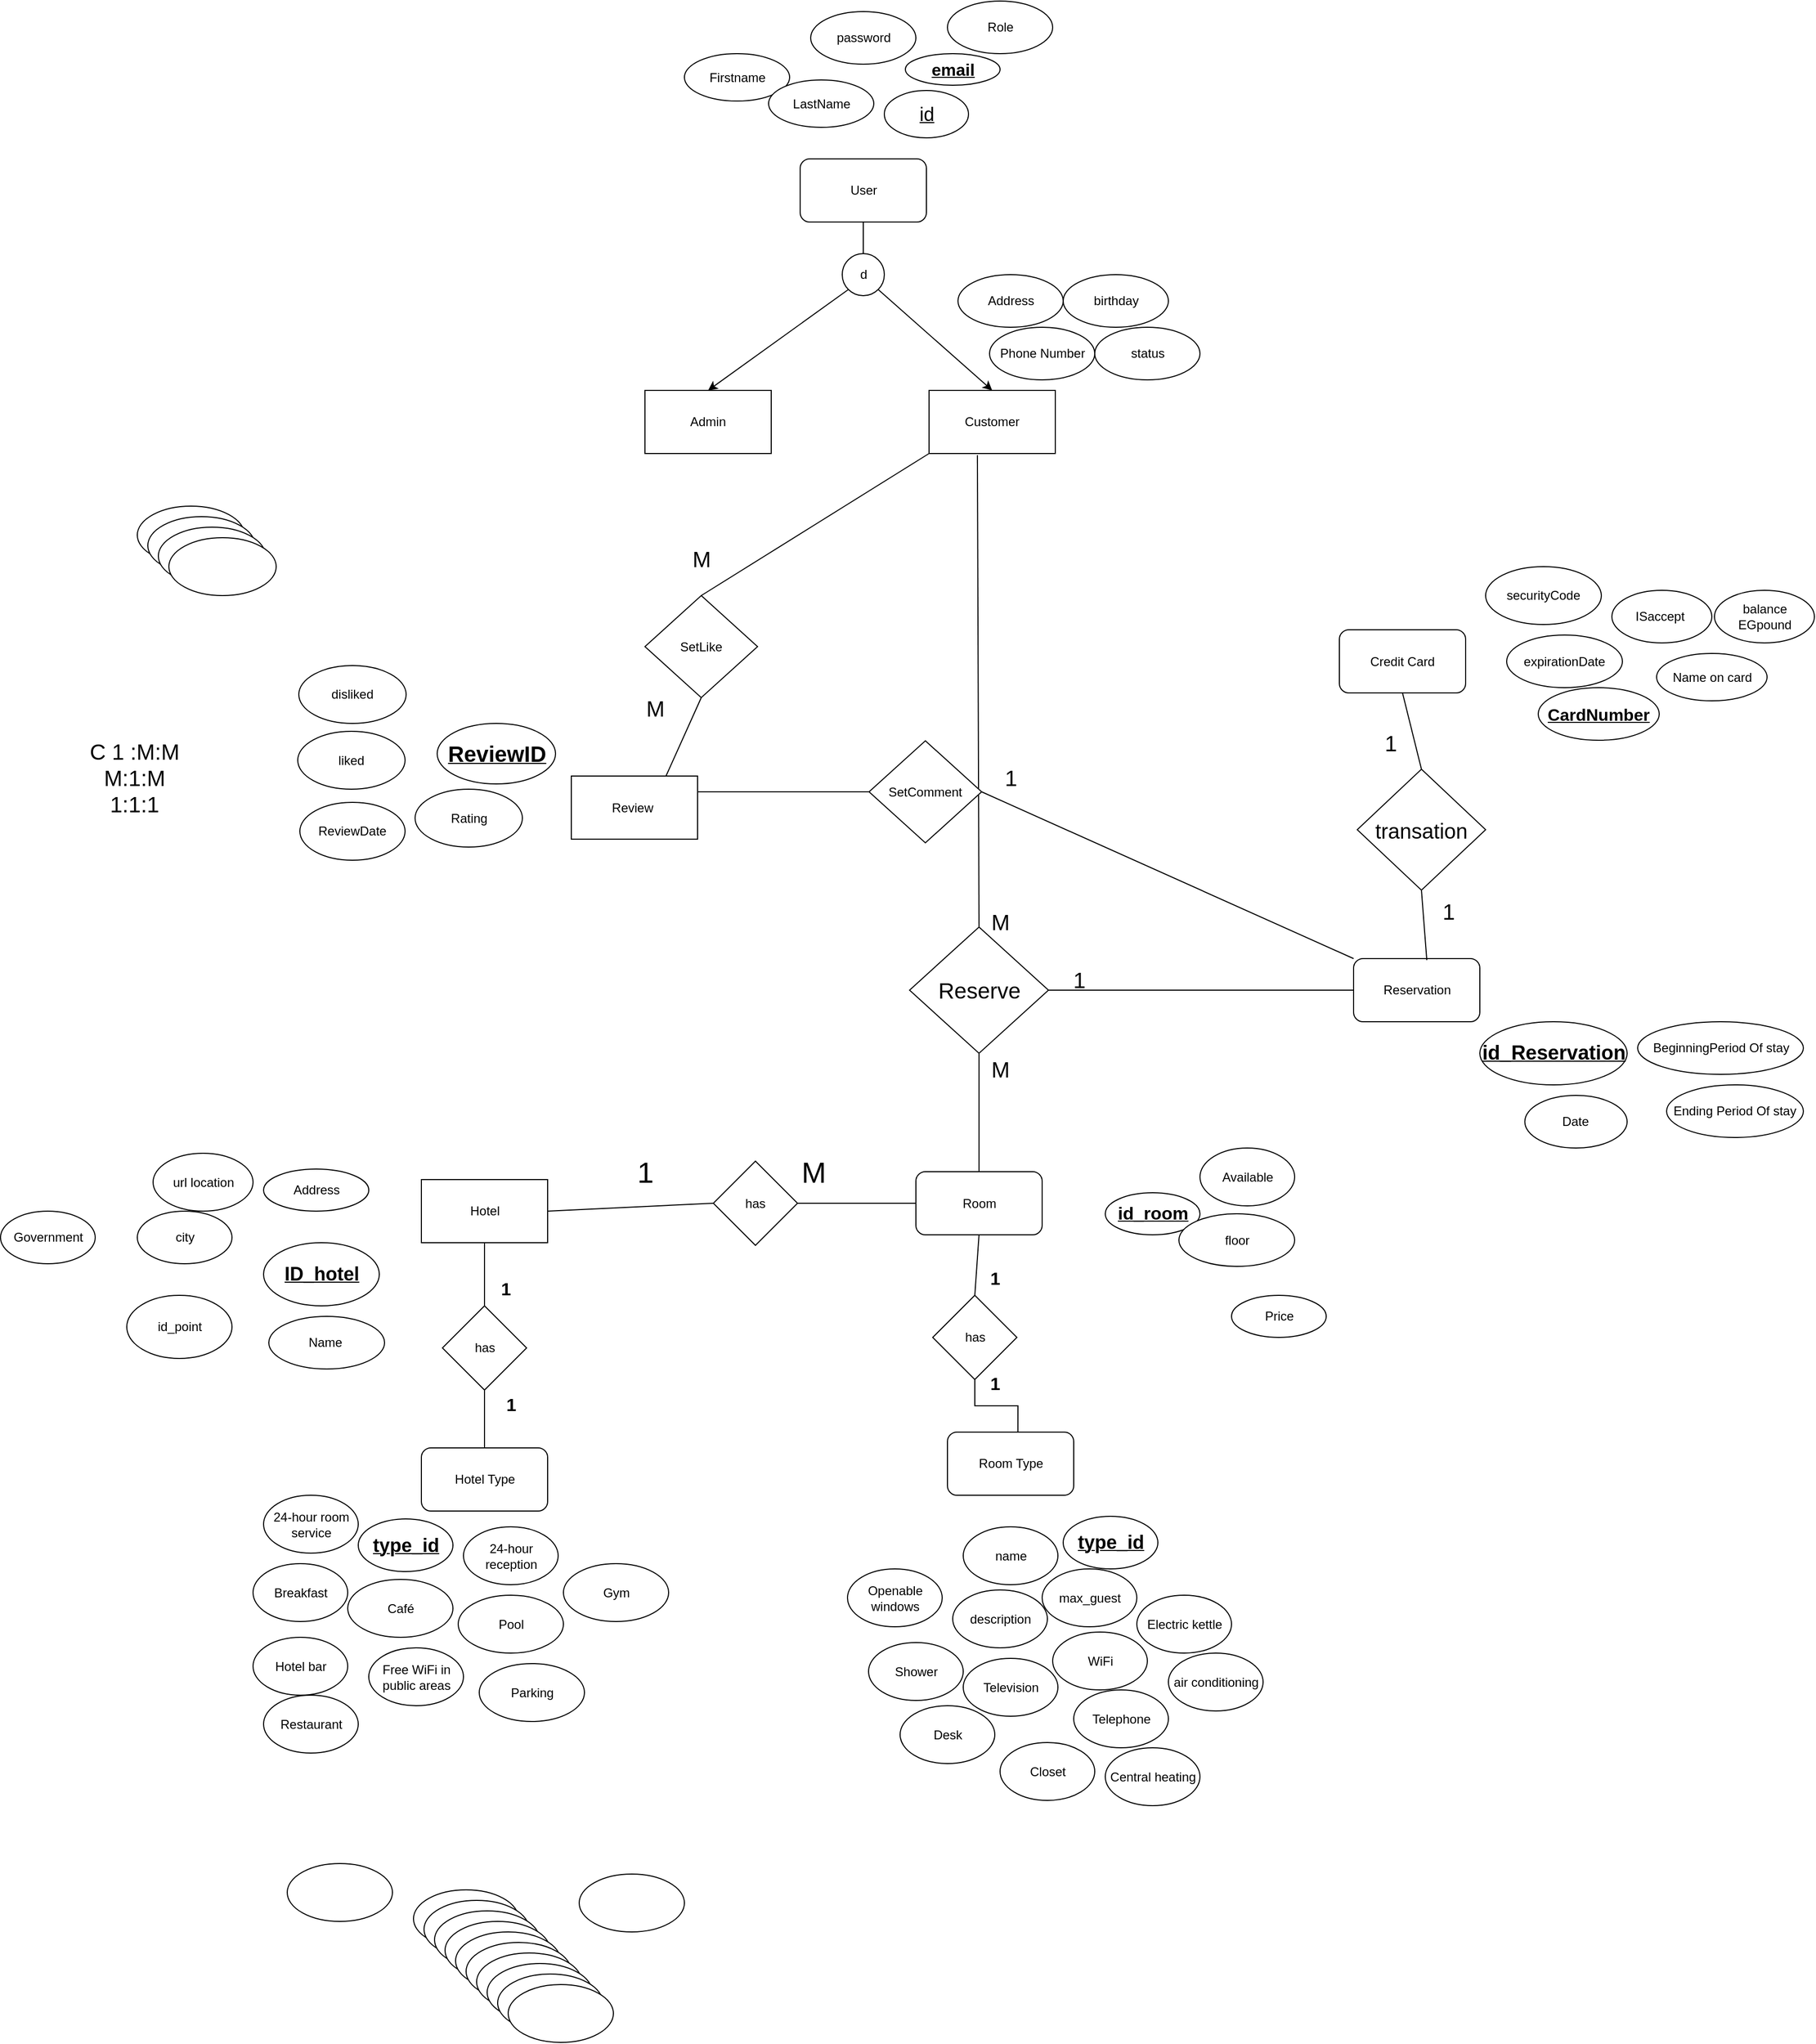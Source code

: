 <mxfile version="21.5.0" type="device">
  <diagram name="Page-1" id="N8onpF2-kxXgLM6y-lRp">
    <mxGraphModel dx="1344" dy="1395" grid="1" gridSize="10" guides="1" tooltips="1" connect="1" arrows="1" fold="1" page="1" pageScale="1" pageWidth="850" pageHeight="1100" math="0" shadow="0">
      <root>
        <mxCell id="0" />
        <mxCell id="1" parent="0" />
        <mxCell id="qSy8-06cTu9Xhi6yN8fT-19" style="edgeStyle=orthogonalEdgeStyle;rounded=0;orthogonalLoop=1;jettySize=auto;html=1;exitX=0.5;exitY=1;exitDx=0;exitDy=0;entryX=0.5;entryY=0;entryDx=0;entryDy=0;endArrow=none;endFill=0;" parent="1" source="qSy8-06cTu9Xhi6yN8fT-1" target="qSy8-06cTu9Xhi6yN8fT-18" edge="1">
          <mxGeometry relative="1" as="geometry" />
        </mxCell>
        <mxCell id="qSy8-06cTu9Xhi6yN8fT-1" value="User" style="rounded=1;whiteSpace=wrap;html=1;" parent="1" vertex="1">
          <mxGeometry x="507.5" y="-150" width="120" height="60" as="geometry" />
        </mxCell>
        <mxCell id="qSy8-06cTu9Xhi6yN8fT-2" value="&lt;u&gt;&lt;font style=&quot;font-size: 16px;&quot;&gt;&lt;b&gt;email&lt;/b&gt;&lt;/font&gt;&lt;/u&gt;" style="ellipse;whiteSpace=wrap;html=1;" parent="1" vertex="1">
          <mxGeometry x="607.5" y="-250" width="90" height="30" as="geometry" />
        </mxCell>
        <mxCell id="qSy8-06cTu9Xhi6yN8fT-3" value="&lt;u&gt;&lt;font style=&quot;font-size: 18px;&quot;&gt;id&lt;/font&gt;&lt;/u&gt;" style="ellipse;whiteSpace=wrap;html=1;" parent="1" vertex="1">
          <mxGeometry x="587.5" y="-215" width="80" height="45" as="geometry" />
        </mxCell>
        <mxCell id="qSy8-06cTu9Xhi6yN8fT-4" value="Firstname" style="ellipse;whiteSpace=wrap;html=1;" parent="1" vertex="1">
          <mxGeometry x="397.5" y="-250" width="100" height="45" as="geometry" />
        </mxCell>
        <mxCell id="qSy8-06cTu9Xhi6yN8fT-5" value="LastName" style="ellipse;whiteSpace=wrap;html=1;" parent="1" vertex="1">
          <mxGeometry x="477.5" y="-225" width="100" height="45" as="geometry" />
        </mxCell>
        <mxCell id="qSy8-06cTu9Xhi6yN8fT-6" value="Phone Number" style="ellipse;whiteSpace=wrap;html=1;" parent="1" vertex="1">
          <mxGeometry x="687.5" y="10" width="100" height="50" as="geometry" />
        </mxCell>
        <mxCell id="qSy8-06cTu9Xhi6yN8fT-7" value="status" style="ellipse;whiteSpace=wrap;html=1;" parent="1" vertex="1">
          <mxGeometry x="787.5" y="10" width="100" height="50" as="geometry" />
        </mxCell>
        <mxCell id="qSy8-06cTu9Xhi6yN8fT-9" value="Role" style="ellipse;whiteSpace=wrap;html=1;" parent="1" vertex="1">
          <mxGeometry x="647.5" y="-300" width="100" height="50" as="geometry" />
        </mxCell>
        <mxCell id="qSy8-06cTu9Xhi6yN8fT-10" value="password" style="ellipse;whiteSpace=wrap;html=1;" parent="1" vertex="1">
          <mxGeometry x="517.5" y="-290" width="100" height="50" as="geometry" />
        </mxCell>
        <mxCell id="qSy8-06cTu9Xhi6yN8fT-11" value="birthday" style="ellipse;whiteSpace=wrap;html=1;" parent="1" vertex="1">
          <mxGeometry x="757.5" y="-40" width="100" height="50" as="geometry" />
        </mxCell>
        <mxCell id="qSy8-06cTu9Xhi6yN8fT-21" style="rounded=0;orthogonalLoop=1;jettySize=auto;html=1;exitX=1;exitY=1;exitDx=0;exitDy=0;entryX=0.5;entryY=0;entryDx=0;entryDy=0;" parent="1" source="qSy8-06cTu9Xhi6yN8fT-18" target="qSy8-06cTu9Xhi6yN8fT-20" edge="1">
          <mxGeometry relative="1" as="geometry" />
        </mxCell>
        <mxCell id="qSy8-06cTu9Xhi6yN8fT-23" style="rounded=0;orthogonalLoop=1;jettySize=auto;html=1;exitX=0;exitY=1;exitDx=0;exitDy=0;entryX=0.5;entryY=0;entryDx=0;entryDy=0;" parent="1" source="qSy8-06cTu9Xhi6yN8fT-18" target="qSy8-06cTu9Xhi6yN8fT-22" edge="1">
          <mxGeometry relative="1" as="geometry" />
        </mxCell>
        <mxCell id="qSy8-06cTu9Xhi6yN8fT-18" value="d" style="ellipse;whiteSpace=wrap;html=1;aspect=fixed;" parent="1" vertex="1">
          <mxGeometry x="547.5" y="-60" width="40" height="40" as="geometry" />
        </mxCell>
        <mxCell id="qSy8-06cTu9Xhi6yN8fT-126" style="rounded=0;orthogonalLoop=1;jettySize=auto;html=1;exitX=0.383;exitY=1.026;exitDx=0;exitDy=0;entryX=0.5;entryY=0;entryDx=0;entryDy=0;endArrow=none;endFill=0;exitPerimeter=0;" parent="1" source="qSy8-06cTu9Xhi6yN8fT-20" target="qSy8-06cTu9Xhi6yN8fT-125" edge="1">
          <mxGeometry relative="1" as="geometry" />
        </mxCell>
        <mxCell id="lZUNYfG5J8e8m-bPodBG-9" style="rounded=0;orthogonalLoop=1;jettySize=auto;html=1;exitX=0;exitY=1;exitDx=0;exitDy=0;entryX=0.5;entryY=0;entryDx=0;entryDy=0;endArrow=none;endFill=0;" edge="1" parent="1" source="qSy8-06cTu9Xhi6yN8fT-20" target="lZUNYfG5J8e8m-bPodBG-8">
          <mxGeometry relative="1" as="geometry" />
        </mxCell>
        <mxCell id="qSy8-06cTu9Xhi6yN8fT-20" value="Customer" style="rounded=0;whiteSpace=wrap;html=1;" parent="1" vertex="1">
          <mxGeometry x="630" y="70" width="120" height="60" as="geometry" />
        </mxCell>
        <mxCell id="qSy8-06cTu9Xhi6yN8fT-22" value="Admin" style="rounded=0;whiteSpace=wrap;html=1;" parent="1" vertex="1">
          <mxGeometry x="360" y="70" width="120" height="60" as="geometry" />
        </mxCell>
        <mxCell id="qSy8-06cTu9Xhi6yN8fT-24" value="Address" style="ellipse;whiteSpace=wrap;html=1;" parent="1" vertex="1">
          <mxGeometry x="657.5" y="-40" width="100" height="50" as="geometry" />
        </mxCell>
        <mxCell id="qSy8-06cTu9Xhi6yN8fT-84" style="rounded=0;orthogonalLoop=1;jettySize=auto;html=1;exitX=0.5;exitY=1;exitDx=0;exitDy=0;entryX=0.5;entryY=0;entryDx=0;entryDy=0;endArrow=none;endFill=0;" parent="1" source="qSy8-06cTu9Xhi6yN8fT-25" target="qSy8-06cTu9Xhi6yN8fT-83" edge="1">
          <mxGeometry relative="1" as="geometry" />
        </mxCell>
        <mxCell id="lZUNYfG5J8e8m-bPodBG-3" style="rounded=0;orthogonalLoop=1;jettySize=auto;html=1;exitX=1;exitY=0.5;exitDx=0;exitDy=0;entryX=0;entryY=0.5;entryDx=0;entryDy=0;endArrow=none;endFill=0;" edge="1" parent="1" source="qSy8-06cTu9Xhi6yN8fT-25" target="lZUNYfG5J8e8m-bPodBG-1">
          <mxGeometry relative="1" as="geometry" />
        </mxCell>
        <mxCell id="qSy8-06cTu9Xhi6yN8fT-25" value="Hotel" style="rounded=0;whiteSpace=wrap;html=1;" parent="1" vertex="1">
          <mxGeometry x="147.5" y="820" width="120" height="60" as="geometry" />
        </mxCell>
        <mxCell id="qSy8-06cTu9Xhi6yN8fT-26" value="&lt;b&gt;&lt;u&gt;&lt;font style=&quot;font-size: 18px;&quot;&gt;ID_hotel&lt;/font&gt;&lt;/u&gt;&lt;/b&gt;" style="ellipse;whiteSpace=wrap;html=1;" parent="1" vertex="1">
          <mxGeometry x="-2.5" y="880" width="110" height="60" as="geometry" />
        </mxCell>
        <mxCell id="qSy8-06cTu9Xhi6yN8fT-27" value="Name&amp;nbsp;" style="ellipse;whiteSpace=wrap;html=1;" parent="1" vertex="1">
          <mxGeometry x="2.5" y="950" width="110" height="50" as="geometry" />
        </mxCell>
        <mxCell id="qSy8-06cTu9Xhi6yN8fT-28" value="Address" style="ellipse;whiteSpace=wrap;html=1;" parent="1" vertex="1">
          <mxGeometry x="-2.5" y="810" width="100" height="40" as="geometry" />
        </mxCell>
        <mxCell id="qSy8-06cTu9Xhi6yN8fT-29" value="city" style="ellipse;whiteSpace=wrap;html=1;" parent="1" vertex="1">
          <mxGeometry x="-122.5" y="850" width="90" height="50" as="geometry" />
        </mxCell>
        <mxCell id="qSy8-06cTu9Xhi6yN8fT-30" value="url location" style="ellipse;whiteSpace=wrap;html=1;" parent="1" vertex="1">
          <mxGeometry x="-107.5" y="795" width="95" height="55" as="geometry" />
        </mxCell>
        <mxCell id="qSy8-06cTu9Xhi6yN8fT-31" value="id_point" style="ellipse;whiteSpace=wrap;html=1;" parent="1" vertex="1">
          <mxGeometry x="-132.5" y="930" width="100" height="60" as="geometry" />
        </mxCell>
        <mxCell id="qSy8-06cTu9Xhi6yN8fT-93" style="rounded=0;orthogonalLoop=1;jettySize=auto;html=1;exitX=0.5;exitY=1;exitDx=0;exitDy=0;entryX=0.5;entryY=0;entryDx=0;entryDy=0;endArrow=none;endFill=0;" parent="1" source="qSy8-06cTu9Xhi6yN8fT-32" target="qSy8-06cTu9Xhi6yN8fT-92" edge="1">
          <mxGeometry relative="1" as="geometry" />
        </mxCell>
        <mxCell id="qSy8-06cTu9Xhi6yN8fT-132" style="rounded=0;orthogonalLoop=1;jettySize=auto;html=1;exitX=0.5;exitY=0;exitDx=0;exitDy=0;entryX=0.5;entryY=1;entryDx=0;entryDy=0;endArrow=none;endFill=0;" parent="1" source="qSy8-06cTu9Xhi6yN8fT-32" target="qSy8-06cTu9Xhi6yN8fT-125" edge="1">
          <mxGeometry relative="1" as="geometry" />
        </mxCell>
        <mxCell id="qSy8-06cTu9Xhi6yN8fT-32" value="Room" style="rounded=1;whiteSpace=wrap;html=1;" parent="1" vertex="1">
          <mxGeometry x="617.5" y="812.5" width="120" height="60" as="geometry" />
        </mxCell>
        <mxCell id="qSy8-06cTu9Xhi6yN8fT-33" value="&lt;b&gt;&lt;font style=&quot;font-size: 17px;&quot;&gt;&lt;u&gt;id_room&lt;/u&gt;&lt;/font&gt;&lt;/b&gt;" style="ellipse;whiteSpace=wrap;html=1;" parent="1" vertex="1">
          <mxGeometry x="797.5" y="832.5" width="90" height="40" as="geometry" />
        </mxCell>
        <mxCell id="qSy8-06cTu9Xhi6yN8fT-34" value="floor" style="ellipse;whiteSpace=wrap;html=1;" parent="1" vertex="1">
          <mxGeometry x="867.5" y="852.5" width="110" height="50" as="geometry" />
        </mxCell>
        <mxCell id="qSy8-06cTu9Xhi6yN8fT-36" value="Room Type" style="rounded=1;whiteSpace=wrap;html=1;" parent="1" vertex="1">
          <mxGeometry x="647.5" y="1060" width="120" height="60" as="geometry" />
        </mxCell>
        <mxCell id="qSy8-06cTu9Xhi6yN8fT-37" value="Price" style="ellipse;whiteSpace=wrap;html=1;" parent="1" vertex="1">
          <mxGeometry x="917.5" y="930" width="90" height="40" as="geometry" />
        </mxCell>
        <mxCell id="qSy8-06cTu9Xhi6yN8fT-38" value="&lt;b&gt;&lt;u&gt;&lt;font style=&quot;font-size: 18px;&quot;&gt;type_id&lt;/font&gt;&lt;/u&gt;&lt;/b&gt;" style="ellipse;whiteSpace=wrap;html=1;" parent="1" vertex="1">
          <mxGeometry x="757.5" y="1140" width="90" height="50" as="geometry" />
        </mxCell>
        <mxCell id="qSy8-06cTu9Xhi6yN8fT-39" value="Breakfast" style="ellipse;whiteSpace=wrap;html=1;" parent="1" vertex="1">
          <mxGeometry x="-12.5" y="1185" width="90" height="55" as="geometry" />
        </mxCell>
        <mxCell id="qSy8-06cTu9Xhi6yN8fT-43" value="24-hour room service" style="ellipse;whiteSpace=wrap;html=1;" parent="1" vertex="1">
          <mxGeometry x="-2.5" y="1120" width="90" height="55" as="geometry" />
        </mxCell>
        <mxCell id="qSy8-06cTu9Xhi6yN8fT-44" value="24-hour reception" style="ellipse;whiteSpace=wrap;html=1;" parent="1" vertex="1">
          <mxGeometry x="187.5" y="1150" width="90" height="55" as="geometry" />
        </mxCell>
        <mxCell id="qSy8-06cTu9Xhi6yN8fT-45" value="Central heating" style="ellipse;whiteSpace=wrap;html=1;" parent="1" vertex="1">
          <mxGeometry x="797.5" y="1360" width="90" height="55" as="geometry" />
        </mxCell>
        <mxCell id="qSy8-06cTu9Xhi6yN8fT-46" value="Closet" style="ellipse;whiteSpace=wrap;html=1;" parent="1" vertex="1">
          <mxGeometry x="697.5" y="1355" width="90" height="55" as="geometry" />
        </mxCell>
        <mxCell id="qSy8-06cTu9Xhi6yN8fT-47" value="Desk" style="ellipse;whiteSpace=wrap;html=1;" parent="1" vertex="1">
          <mxGeometry x="602.5" y="1320" width="90" height="55" as="geometry" />
        </mxCell>
        <mxCell id="qSy8-06cTu9Xhi6yN8fT-48" value="Electric kettle" style="ellipse;whiteSpace=wrap;html=1;" parent="1" vertex="1">
          <mxGeometry x="827.5" y="1215" width="90" height="55" as="geometry" />
        </mxCell>
        <mxCell id="qSy8-06cTu9Xhi6yN8fT-49" value="Openable windows" style="ellipse;whiteSpace=wrap;html=1;" parent="1" vertex="1">
          <mxGeometry x="552.5" y="1190" width="90" height="55" as="geometry" />
        </mxCell>
        <mxCell id="qSy8-06cTu9Xhi6yN8fT-50" value="Shower" style="ellipse;whiteSpace=wrap;html=1;" parent="1" vertex="1">
          <mxGeometry x="572.5" y="1260" width="90" height="55" as="geometry" />
        </mxCell>
        <mxCell id="qSy8-06cTu9Xhi6yN8fT-51" value="Telephone" style="ellipse;whiteSpace=wrap;html=1;" parent="1" vertex="1">
          <mxGeometry x="767.5" y="1305" width="90" height="55" as="geometry" />
        </mxCell>
        <mxCell id="qSy8-06cTu9Xhi6yN8fT-52" value="Television" style="ellipse;whiteSpace=wrap;html=1;" parent="1" vertex="1">
          <mxGeometry x="662.5" y="1275" width="90" height="55" as="geometry" />
        </mxCell>
        <mxCell id="qSy8-06cTu9Xhi6yN8fT-53" value="Hotel bar" style="ellipse;whiteSpace=wrap;html=1;" parent="1" vertex="1">
          <mxGeometry x="-12.5" y="1255" width="90" height="55" as="geometry" />
        </mxCell>
        <mxCell id="qSy8-06cTu9Xhi6yN8fT-54" value="Restaurant" style="ellipse;whiteSpace=wrap;html=1;" parent="1" vertex="1">
          <mxGeometry x="-2.5" y="1310" width="90" height="55" as="geometry" />
        </mxCell>
        <mxCell id="qSy8-06cTu9Xhi6yN8fT-55" value="air conditioning" style="ellipse;whiteSpace=wrap;html=1;" parent="1" vertex="1">
          <mxGeometry x="857.5" y="1270" width="90" height="55" as="geometry" />
        </mxCell>
        <mxCell id="qSy8-06cTu9Xhi6yN8fT-56" value="Free WiFi in public areas" style="ellipse;whiteSpace=wrap;html=1;" parent="1" vertex="1">
          <mxGeometry x="97.5" y="1265" width="90" height="55" as="geometry" />
        </mxCell>
        <mxCell id="qSy8-06cTu9Xhi6yN8fT-57" value="WiFi" style="ellipse;whiteSpace=wrap;html=1;" parent="1" vertex="1">
          <mxGeometry x="747.5" y="1250" width="90" height="55" as="geometry" />
        </mxCell>
        <mxCell id="qSy8-06cTu9Xhi6yN8fT-58" value="description" style="ellipse;whiteSpace=wrap;html=1;" parent="1" vertex="1">
          <mxGeometry x="652.5" y="1210" width="90" height="55" as="geometry" />
        </mxCell>
        <mxCell id="qSy8-06cTu9Xhi6yN8fT-59" value="max_guest" style="ellipse;whiteSpace=wrap;html=1;" parent="1" vertex="1">
          <mxGeometry x="737.5" y="1190" width="90" height="55" as="geometry" />
        </mxCell>
        <mxCell id="qSy8-06cTu9Xhi6yN8fT-60" value="name" style="ellipse;whiteSpace=wrap;html=1;" parent="1" vertex="1">
          <mxGeometry x="662.5" y="1150" width="90" height="55" as="geometry" />
        </mxCell>
        <mxCell id="qSy8-06cTu9Xhi6yN8fT-62" value="Hotel Type" style="rounded=1;whiteSpace=wrap;html=1;" parent="1" vertex="1">
          <mxGeometry x="147.5" y="1075" width="120" height="60" as="geometry" />
        </mxCell>
        <mxCell id="qSy8-06cTu9Xhi6yN8fT-63" value="&lt;b&gt;&lt;u&gt;&lt;font style=&quot;font-size: 18px;&quot;&gt;type_id&lt;/font&gt;&lt;/u&gt;&lt;/b&gt;" style="ellipse;whiteSpace=wrap;html=1;" parent="1" vertex="1">
          <mxGeometry x="87.5" y="1142.5" width="90" height="50" as="geometry" />
        </mxCell>
        <mxCell id="qSy8-06cTu9Xhi6yN8fT-67" value="" style="ellipse;whiteSpace=wrap;html=1;" parent="1" vertex="1">
          <mxGeometry x="297.5" y="1480" width="100" height="55" as="geometry" />
        </mxCell>
        <mxCell id="qSy8-06cTu9Xhi6yN8fT-68" value="" style="ellipse;whiteSpace=wrap;html=1;" parent="1" vertex="1">
          <mxGeometry x="140" y="1495" width="100" height="55" as="geometry" />
        </mxCell>
        <mxCell id="qSy8-06cTu9Xhi6yN8fT-69" value="" style="ellipse;whiteSpace=wrap;html=1;" parent="1" vertex="1">
          <mxGeometry x="150" y="1505" width="100" height="55" as="geometry" />
        </mxCell>
        <mxCell id="qSy8-06cTu9Xhi6yN8fT-70" value="" style="ellipse;whiteSpace=wrap;html=1;" parent="1" vertex="1">
          <mxGeometry x="160" y="1515" width="100" height="55" as="geometry" />
        </mxCell>
        <mxCell id="qSy8-06cTu9Xhi6yN8fT-71" value="" style="ellipse;whiteSpace=wrap;html=1;" parent="1" vertex="1">
          <mxGeometry x="170" y="1525" width="100" height="55" as="geometry" />
        </mxCell>
        <mxCell id="qSy8-06cTu9Xhi6yN8fT-72" value="" style="ellipse;whiteSpace=wrap;html=1;" parent="1" vertex="1">
          <mxGeometry x="180" y="1535" width="100" height="55" as="geometry" />
        </mxCell>
        <mxCell id="qSy8-06cTu9Xhi6yN8fT-73" value="" style="ellipse;whiteSpace=wrap;html=1;" parent="1" vertex="1">
          <mxGeometry x="190" y="1545" width="100" height="55" as="geometry" />
        </mxCell>
        <mxCell id="qSy8-06cTu9Xhi6yN8fT-74" value="" style="ellipse;whiteSpace=wrap;html=1;" parent="1" vertex="1">
          <mxGeometry x="200" y="1555" width="100" height="55" as="geometry" />
        </mxCell>
        <mxCell id="qSy8-06cTu9Xhi6yN8fT-75" value="" style="ellipse;whiteSpace=wrap;html=1;" parent="1" vertex="1">
          <mxGeometry x="210" y="1565" width="100" height="55" as="geometry" />
        </mxCell>
        <mxCell id="qSy8-06cTu9Xhi6yN8fT-76" value="" style="ellipse;whiteSpace=wrap;html=1;" parent="1" vertex="1">
          <mxGeometry x="220" y="1575" width="100" height="55" as="geometry" />
        </mxCell>
        <mxCell id="qSy8-06cTu9Xhi6yN8fT-77" value="" style="ellipse;whiteSpace=wrap;html=1;" parent="1" vertex="1">
          <mxGeometry x="230" y="1585" width="100" height="55" as="geometry" />
        </mxCell>
        <mxCell id="qSy8-06cTu9Xhi6yN8fT-78" value="" style="ellipse;whiteSpace=wrap;html=1;" parent="1" vertex="1">
          <mxGeometry x="20" y="1470" width="100" height="55" as="geometry" />
        </mxCell>
        <mxCell id="qSy8-06cTu9Xhi6yN8fT-79" value="Pool" style="ellipse;whiteSpace=wrap;html=1;" parent="1" vertex="1">
          <mxGeometry x="182.5" y="1215" width="100" height="55" as="geometry" />
        </mxCell>
        <mxCell id="qSy8-06cTu9Xhi6yN8fT-80" value="Parking" style="ellipse;whiteSpace=wrap;html=1;" parent="1" vertex="1">
          <mxGeometry x="202.5" y="1280" width="100" height="55" as="geometry" />
        </mxCell>
        <mxCell id="qSy8-06cTu9Xhi6yN8fT-81" value="Gym" style="ellipse;whiteSpace=wrap;html=1;" parent="1" vertex="1">
          <mxGeometry x="282.5" y="1185" width="100" height="55" as="geometry" />
        </mxCell>
        <mxCell id="qSy8-06cTu9Xhi6yN8fT-82" value="Café" style="ellipse;whiteSpace=wrap;html=1;" parent="1" vertex="1">
          <mxGeometry x="77.5" y="1200" width="100" height="55" as="geometry" />
        </mxCell>
        <mxCell id="qSy8-06cTu9Xhi6yN8fT-85" style="rounded=0;orthogonalLoop=1;jettySize=auto;html=1;exitX=0.5;exitY=1;exitDx=0;exitDy=0;endArrow=none;endFill=0;" parent="1" source="qSy8-06cTu9Xhi6yN8fT-83" target="qSy8-06cTu9Xhi6yN8fT-62" edge="1">
          <mxGeometry relative="1" as="geometry" />
        </mxCell>
        <mxCell id="qSy8-06cTu9Xhi6yN8fT-83" value="has" style="rhombus;whiteSpace=wrap;html=1;" parent="1" vertex="1">
          <mxGeometry x="167.5" y="940" width="80" height="80" as="geometry" />
        </mxCell>
        <mxCell id="qSy8-06cTu9Xhi6yN8fT-86" value="&lt;font style=&quot;font-size: 17px;&quot;&gt;&lt;b&gt;1&lt;/b&gt;&lt;/font&gt;" style="text;html=1;strokeColor=none;fillColor=none;align=center;verticalAlign=middle;whiteSpace=wrap;rounded=0;" parent="1" vertex="1">
          <mxGeometry x="197.5" y="910" width="60" height="30" as="geometry" />
        </mxCell>
        <mxCell id="qSy8-06cTu9Xhi6yN8fT-87" value="&lt;font style=&quot;font-size: 17px;&quot;&gt;&lt;b&gt;1&lt;/b&gt;&lt;/font&gt;" style="text;html=1;strokeColor=none;fillColor=none;align=center;verticalAlign=middle;whiteSpace=wrap;rounded=0;" parent="1" vertex="1">
          <mxGeometry x="202.5" y="1020" width="60" height="30" as="geometry" />
        </mxCell>
        <mxCell id="qSy8-06cTu9Xhi6yN8fT-90" value="Government" style="ellipse;whiteSpace=wrap;html=1;" parent="1" vertex="1">
          <mxGeometry x="-252.5" y="850" width="90" height="50" as="geometry" />
        </mxCell>
        <mxCell id="qSy8-06cTu9Xhi6yN8fT-91" value="Available" style="ellipse;whiteSpace=wrap;html=1;" parent="1" vertex="1">
          <mxGeometry x="887.5" y="790" width="90" height="55" as="geometry" />
        </mxCell>
        <mxCell id="qSy8-06cTu9Xhi6yN8fT-94" style="edgeStyle=orthogonalEdgeStyle;rounded=0;orthogonalLoop=1;jettySize=auto;html=1;exitX=0.5;exitY=1;exitDx=0;exitDy=0;endArrow=none;endFill=0;entryX=0.558;entryY=0;entryDx=0;entryDy=0;entryPerimeter=0;" parent="1" source="qSy8-06cTu9Xhi6yN8fT-92" target="qSy8-06cTu9Xhi6yN8fT-36" edge="1">
          <mxGeometry relative="1" as="geometry" />
        </mxCell>
        <mxCell id="qSy8-06cTu9Xhi6yN8fT-92" value="has" style="rhombus;whiteSpace=wrap;html=1;" parent="1" vertex="1">
          <mxGeometry x="633.5" y="930" width="80" height="80" as="geometry" />
        </mxCell>
        <mxCell id="qSy8-06cTu9Xhi6yN8fT-95" value="&lt;font style=&quot;font-size: 17px;&quot;&gt;&lt;b&gt;1&lt;/b&gt;&lt;/font&gt;" style="text;html=1;strokeColor=none;fillColor=none;align=center;verticalAlign=middle;whiteSpace=wrap;rounded=0;" parent="1" vertex="1">
          <mxGeometry x="662.5" y="1000" width="60" height="30" as="geometry" />
        </mxCell>
        <mxCell id="qSy8-06cTu9Xhi6yN8fT-96" value="&lt;font style=&quot;font-size: 17px;&quot;&gt;&lt;b&gt;1&lt;/b&gt;&lt;/font&gt;" style="text;html=1;strokeColor=none;fillColor=none;align=center;verticalAlign=middle;whiteSpace=wrap;rounded=0;" parent="1" vertex="1">
          <mxGeometry x="662.5" y="900" width="60" height="30" as="geometry" />
        </mxCell>
        <mxCell id="qSy8-06cTu9Xhi6yN8fT-167" style="rounded=0;orthogonalLoop=1;jettySize=auto;html=1;exitX=0;exitY=0;exitDx=0;exitDy=0;entryX=1;entryY=0.5;entryDx=0;entryDy=0;endArrow=none;endFill=0;" parent="1" source="qSy8-06cTu9Xhi6yN8fT-97" target="qSy8-06cTu9Xhi6yN8fT-166" edge="1">
          <mxGeometry relative="1" as="geometry" />
        </mxCell>
        <mxCell id="qSy8-06cTu9Xhi6yN8fT-97" value="Reservation" style="rounded=1;whiteSpace=wrap;html=1;" parent="1" vertex="1">
          <mxGeometry x="1033.5" y="610" width="120" height="60" as="geometry" />
        </mxCell>
        <mxCell id="qSy8-06cTu9Xhi6yN8fT-98" value="&lt;font style=&quot;font-size: 18px;&quot;&gt;&lt;b style=&quot;font-size: 19px;&quot;&gt;&lt;u&gt;&lt;font style=&quot;font-size: 19px;&quot;&gt;id_&lt;/font&gt;Reservation&lt;/u&gt;&lt;/b&gt;&lt;/font&gt;" style="ellipse;whiteSpace=wrap;html=1;" parent="1" vertex="1">
          <mxGeometry x="1153.5" y="670" width="140" height="60" as="geometry" />
        </mxCell>
        <mxCell id="qSy8-06cTu9Xhi6yN8fT-100" value="BeginningPeriod Of stay" style="ellipse;whiteSpace=wrap;html=1;" parent="1" vertex="1">
          <mxGeometry x="1303.5" y="670" width="157.5" height="50" as="geometry" />
        </mxCell>
        <mxCell id="qSy8-06cTu9Xhi6yN8fT-101" value="Ending Period Of stay" style="ellipse;whiteSpace=wrap;html=1;" parent="1" vertex="1">
          <mxGeometry x="1331" y="730" width="130" height="50" as="geometry" />
        </mxCell>
        <mxCell id="qSy8-06cTu9Xhi6yN8fT-102" value="Date" style="ellipse;whiteSpace=wrap;html=1;" parent="1" vertex="1">
          <mxGeometry x="1196.25" y="740" width="97.25" height="50" as="geometry" />
        </mxCell>
        <mxCell id="qSy8-06cTu9Xhi6yN8fT-103" value="Credit Card" style="rounded=1;whiteSpace=wrap;html=1;" parent="1" vertex="1">
          <mxGeometry x="1020" y="297.5" width="120" height="60" as="geometry" />
        </mxCell>
        <mxCell id="qSy8-06cTu9Xhi6yN8fT-106" value="ISaccept&amp;nbsp;" style="ellipse;whiteSpace=wrap;html=1;" parent="1" vertex="1">
          <mxGeometry x="1279" y="260" width="95" height="50" as="geometry" />
        </mxCell>
        <mxCell id="qSy8-06cTu9Xhi6yN8fT-107" value="Name on card" style="ellipse;whiteSpace=wrap;html=1;" parent="1" vertex="1">
          <mxGeometry x="1321.5" y="320" width="105" height="45" as="geometry" />
        </mxCell>
        <mxCell id="qSy8-06cTu9Xhi6yN8fT-110" value="&lt;b&gt;&lt;u&gt;&lt;font style=&quot;font-size: 16px;&quot;&gt;CardNumber&lt;/font&gt;&lt;/u&gt;&lt;/b&gt;" style="ellipse;whiteSpace=wrap;html=1;" parent="1" vertex="1">
          <mxGeometry x="1209" y="352.5" width="115" height="50" as="geometry" />
        </mxCell>
        <mxCell id="qSy8-06cTu9Xhi6yN8fT-111" value="balance EGpound" style="ellipse;whiteSpace=wrap;html=1;" parent="1" vertex="1">
          <mxGeometry x="1376.5" y="260" width="95" height="50" as="geometry" />
        </mxCell>
        <mxCell id="qSy8-06cTu9Xhi6yN8fT-113" value="securityCode" style="ellipse;whiteSpace=wrap;html=1;" parent="1" vertex="1">
          <mxGeometry x="1159" y="237.5" width="110" height="55" as="geometry" />
        </mxCell>
        <mxCell id="qSy8-06cTu9Xhi6yN8fT-114" value="expirationDate" style="ellipse;whiteSpace=wrap;html=1;" parent="1" vertex="1">
          <mxGeometry x="1179" y="302.5" width="110" height="50" as="geometry" />
        </mxCell>
        <mxCell id="qSy8-06cTu9Xhi6yN8fT-121" style="rounded=0;orthogonalLoop=1;jettySize=auto;html=1;exitX=0.5;exitY=0;exitDx=0;exitDy=0;entryX=0.5;entryY=1;entryDx=0;entryDy=0;endArrow=none;endFill=0;" parent="1" source="qSy8-06cTu9Xhi6yN8fT-120" target="qSy8-06cTu9Xhi6yN8fT-103" edge="1">
          <mxGeometry relative="1" as="geometry">
            <mxPoint x="1028.5" y="435" as="sourcePoint" />
          </mxGeometry>
        </mxCell>
        <mxCell id="qSy8-06cTu9Xhi6yN8fT-122" style="rounded=0;orthogonalLoop=1;jettySize=auto;html=1;exitX=0.5;exitY=1;exitDx=0;exitDy=0;entryX=0.58;entryY=0.024;entryDx=0;entryDy=0;endArrow=none;endFill=0;entryPerimeter=0;" parent="1" source="qSy8-06cTu9Xhi6yN8fT-120" target="qSy8-06cTu9Xhi6yN8fT-97" edge="1">
          <mxGeometry relative="1" as="geometry" />
        </mxCell>
        <mxCell id="qSy8-06cTu9Xhi6yN8fT-120" value="&lt;font style=&quot;font-size: 20px;&quot;&gt;transation&lt;/font&gt;" style="rhombus;whiteSpace=wrap;html=1;" parent="1" vertex="1">
          <mxGeometry x="1037" y="430" width="122" height="115" as="geometry" />
        </mxCell>
        <mxCell id="qSy8-06cTu9Xhi6yN8fT-123" value="&lt;font style=&quot;font-size: 21px;&quot;&gt;1&lt;/font&gt;" style="text;html=1;strokeColor=none;fillColor=none;align=center;verticalAlign=middle;whiteSpace=wrap;rounded=0;" parent="1" vertex="1">
          <mxGeometry x="1093.5" y="550" width="60" height="30" as="geometry" />
        </mxCell>
        <mxCell id="qSy8-06cTu9Xhi6yN8fT-124" value="&lt;font style=&quot;font-size: 21px;&quot;&gt;1&lt;/font&gt;" style="text;html=1;strokeColor=none;fillColor=none;align=center;verticalAlign=middle;whiteSpace=wrap;rounded=0;" parent="1" vertex="1">
          <mxGeometry x="1039" y="390" width="60" height="30" as="geometry" />
        </mxCell>
        <mxCell id="qSy8-06cTu9Xhi6yN8fT-134" style="rounded=0;orthogonalLoop=1;jettySize=auto;html=1;exitX=1;exitY=0.5;exitDx=0;exitDy=0;entryX=0;entryY=0.5;entryDx=0;entryDy=0;endArrow=none;endFill=0;" parent="1" source="qSy8-06cTu9Xhi6yN8fT-125" target="qSy8-06cTu9Xhi6yN8fT-97" edge="1">
          <mxGeometry relative="1" as="geometry" />
        </mxCell>
        <mxCell id="qSy8-06cTu9Xhi6yN8fT-125" value="&lt;font style=&quot;font-size: 21px;&quot;&gt;Reserve&lt;/font&gt;" style="rhombus;whiteSpace=wrap;html=1;" parent="1" vertex="1">
          <mxGeometry x="611.5" y="580" width="132" height="120" as="geometry" />
        </mxCell>
        <mxCell id="qSy8-06cTu9Xhi6yN8fT-129" value="&lt;font style=&quot;font-size: 21px;&quot;&gt;M&lt;/font&gt;" style="text;html=1;strokeColor=none;fillColor=none;align=center;verticalAlign=middle;whiteSpace=wrap;rounded=0;" parent="1" vertex="1">
          <mxGeometry x="667.5" y="560" width="60" height="30" as="geometry" />
        </mxCell>
        <mxCell id="qSy8-06cTu9Xhi6yN8fT-133" value="&lt;font style=&quot;font-size: 21px;&quot;&gt;M&lt;/font&gt;" style="text;html=1;strokeColor=none;fillColor=none;align=center;verticalAlign=middle;whiteSpace=wrap;rounded=0;" parent="1" vertex="1">
          <mxGeometry x="667.5" y="700" width="60" height="30" as="geometry" />
        </mxCell>
        <mxCell id="qSy8-06cTu9Xhi6yN8fT-135" value="&lt;font style=&quot;font-size: 21px;&quot;&gt;1&lt;/font&gt;" style="text;html=1;strokeColor=none;fillColor=none;align=center;verticalAlign=middle;whiteSpace=wrap;rounded=0;" parent="1" vertex="1">
          <mxGeometry x="742.5" y="615" width="60" height="30" as="geometry" />
        </mxCell>
        <mxCell id="qSy8-06cTu9Xhi6yN8fT-136" value="&lt;font style=&quot;font-size: 21px;&quot;&gt;C 1 :M:M&lt;br&gt;M:1:M&lt;br&gt;1:1:1&lt;br&gt;&lt;/font&gt;" style="text;html=1;strokeColor=none;fillColor=none;align=center;verticalAlign=middle;whiteSpace=wrap;rounded=0;" parent="1" vertex="1">
          <mxGeometry x="-210" y="352.5" width="170" height="170" as="geometry" />
        </mxCell>
        <mxCell id="qSy8-06cTu9Xhi6yN8fT-143" value="&lt;b&gt;&lt;u&gt;&lt;font style=&quot;font-size: 21px;&quot;&gt;ReviewID&lt;/font&gt;&lt;/u&gt;&lt;/b&gt;" style="ellipse;whiteSpace=wrap;html=1;" parent="1" vertex="1">
          <mxGeometry x="162.5" y="386.5" width="112.5" height="57.5" as="geometry" />
        </mxCell>
        <mxCell id="qSy8-06cTu9Xhi6yN8fT-168" style="rounded=0;orthogonalLoop=1;jettySize=auto;html=1;exitX=1;exitY=0.25;exitDx=0;exitDy=0;entryX=0;entryY=0.5;entryDx=0;entryDy=0;endArrow=none;endFill=0;" parent="1" source="qSy8-06cTu9Xhi6yN8fT-145" target="qSy8-06cTu9Xhi6yN8fT-166" edge="1">
          <mxGeometry relative="1" as="geometry" />
        </mxCell>
        <mxCell id="qSy8-06cTu9Xhi6yN8fT-145" value="Review&amp;nbsp;" style="rounded=0;whiteSpace=wrap;html=1;" parent="1" vertex="1">
          <mxGeometry x="290" y="436.5" width="120" height="60" as="geometry" />
        </mxCell>
        <mxCell id="qSy8-06cTu9Xhi6yN8fT-156" value="ReviewDate" style="ellipse;whiteSpace=wrap;html=1;" parent="1" vertex="1">
          <mxGeometry x="32" y="461.5" width="100" height="55" as="geometry" />
        </mxCell>
        <mxCell id="qSy8-06cTu9Xhi6yN8fT-157" value="" style="ellipse;whiteSpace=wrap;html=1;" parent="1" vertex="1">
          <mxGeometry x="-122.5" y="180" width="102" height="55" as="geometry" />
        </mxCell>
        <mxCell id="qSy8-06cTu9Xhi6yN8fT-158" value="" style="ellipse;whiteSpace=wrap;html=1;" parent="1" vertex="1">
          <mxGeometry x="-112.5" y="190" width="102" height="55" as="geometry" />
        </mxCell>
        <mxCell id="qSy8-06cTu9Xhi6yN8fT-159" value="" style="ellipse;whiteSpace=wrap;html=1;" parent="1" vertex="1">
          <mxGeometry x="-102.5" y="200" width="102" height="55" as="geometry" />
        </mxCell>
        <mxCell id="qSy8-06cTu9Xhi6yN8fT-160" value="" style="ellipse;whiteSpace=wrap;html=1;" parent="1" vertex="1">
          <mxGeometry x="-92.5" y="210" width="102" height="55" as="geometry" />
        </mxCell>
        <mxCell id="qSy8-06cTu9Xhi6yN8fT-161" value="liked" style="ellipse;whiteSpace=wrap;html=1;" parent="1" vertex="1">
          <mxGeometry x="30" y="394" width="102" height="55" as="geometry" />
        </mxCell>
        <mxCell id="qSy8-06cTu9Xhi6yN8fT-162" value="Rating" style="ellipse;whiteSpace=wrap;html=1;" parent="1" vertex="1">
          <mxGeometry x="141.5" y="449" width="102" height="55" as="geometry" />
        </mxCell>
        <mxCell id="qSy8-06cTu9Xhi6yN8fT-166" value="SetComment" style="rhombus;whiteSpace=wrap;html=1;" parent="1" vertex="1">
          <mxGeometry x="573" y="403" width="107" height="97" as="geometry" />
        </mxCell>
        <mxCell id="qSy8-06cTu9Xhi6yN8fT-171" value="&lt;font style=&quot;font-size: 21px;&quot;&gt;1&lt;/font&gt;" style="text;html=1;strokeColor=none;fillColor=none;align=center;verticalAlign=middle;whiteSpace=wrap;rounded=0;" parent="1" vertex="1">
          <mxGeometry x="677.5" y="422.5" width="60" height="30" as="geometry" />
        </mxCell>
        <mxCell id="lZUNYfG5J8e8m-bPodBG-2" style="edgeStyle=orthogonalEdgeStyle;rounded=0;orthogonalLoop=1;jettySize=auto;html=1;exitX=1;exitY=0.5;exitDx=0;exitDy=0;entryX=0;entryY=0.5;entryDx=0;entryDy=0;endArrow=none;endFill=0;" edge="1" parent="1" source="lZUNYfG5J8e8m-bPodBG-1" target="qSy8-06cTu9Xhi6yN8fT-32">
          <mxGeometry relative="1" as="geometry" />
        </mxCell>
        <mxCell id="lZUNYfG5J8e8m-bPodBG-1" value="has" style="rhombus;whiteSpace=wrap;html=1;" vertex="1" parent="1">
          <mxGeometry x="425" y="802.5" width="80" height="80" as="geometry" />
        </mxCell>
        <mxCell id="lZUNYfG5J8e8m-bPodBG-4" value="&lt;font style=&quot;font-size: 28px;&quot;&gt;1&lt;/font&gt;" style="text;html=1;align=center;verticalAlign=middle;resizable=0;points=[];autosize=1;strokeColor=none;fillColor=none;" vertex="1" parent="1">
          <mxGeometry x="340" y="788" width="40" height="50" as="geometry" />
        </mxCell>
        <mxCell id="lZUNYfG5J8e8m-bPodBG-5" value="&lt;font style=&quot;font-size: 28px;&quot;&gt;M&lt;/font&gt;" style="text;html=1;align=center;verticalAlign=middle;resizable=0;points=[];autosize=1;strokeColor=none;fillColor=none;" vertex="1" parent="1">
          <mxGeometry x="495" y="788" width="50" height="50" as="geometry" />
        </mxCell>
        <mxCell id="lZUNYfG5J8e8m-bPodBG-10" style="rounded=0;orthogonalLoop=1;jettySize=auto;html=1;exitX=0.5;exitY=1;exitDx=0;exitDy=0;entryX=0.75;entryY=0;entryDx=0;entryDy=0;endArrow=none;endFill=0;" edge="1" parent="1" source="lZUNYfG5J8e8m-bPodBG-8" target="qSy8-06cTu9Xhi6yN8fT-145">
          <mxGeometry relative="1" as="geometry" />
        </mxCell>
        <mxCell id="lZUNYfG5J8e8m-bPodBG-8" value="SetLike" style="rhombus;whiteSpace=wrap;html=1;" vertex="1" parent="1">
          <mxGeometry x="360" y="265" width="107" height="97" as="geometry" />
        </mxCell>
        <mxCell id="lZUNYfG5J8e8m-bPodBG-11" value="&lt;font style=&quot;font-size: 21px;&quot;&gt;M&lt;/font&gt;" style="text;html=1;strokeColor=none;fillColor=none;align=center;verticalAlign=middle;whiteSpace=wrap;rounded=0;" vertex="1" parent="1">
          <mxGeometry x="340" y="356.5" width="60" height="30" as="geometry" />
        </mxCell>
        <mxCell id="lZUNYfG5J8e8m-bPodBG-12" value="&lt;font style=&quot;font-size: 21px;&quot;&gt;M&lt;/font&gt;" style="text;html=1;strokeColor=none;fillColor=none;align=center;verticalAlign=middle;whiteSpace=wrap;rounded=0;" vertex="1" parent="1">
          <mxGeometry x="383.5" y="215" width="60" height="30" as="geometry" />
        </mxCell>
        <mxCell id="lZUNYfG5J8e8m-bPodBG-14" value="disliked" style="ellipse;whiteSpace=wrap;html=1;" vertex="1" parent="1">
          <mxGeometry x="31" y="331.5" width="102" height="55" as="geometry" />
        </mxCell>
      </root>
    </mxGraphModel>
  </diagram>
</mxfile>
